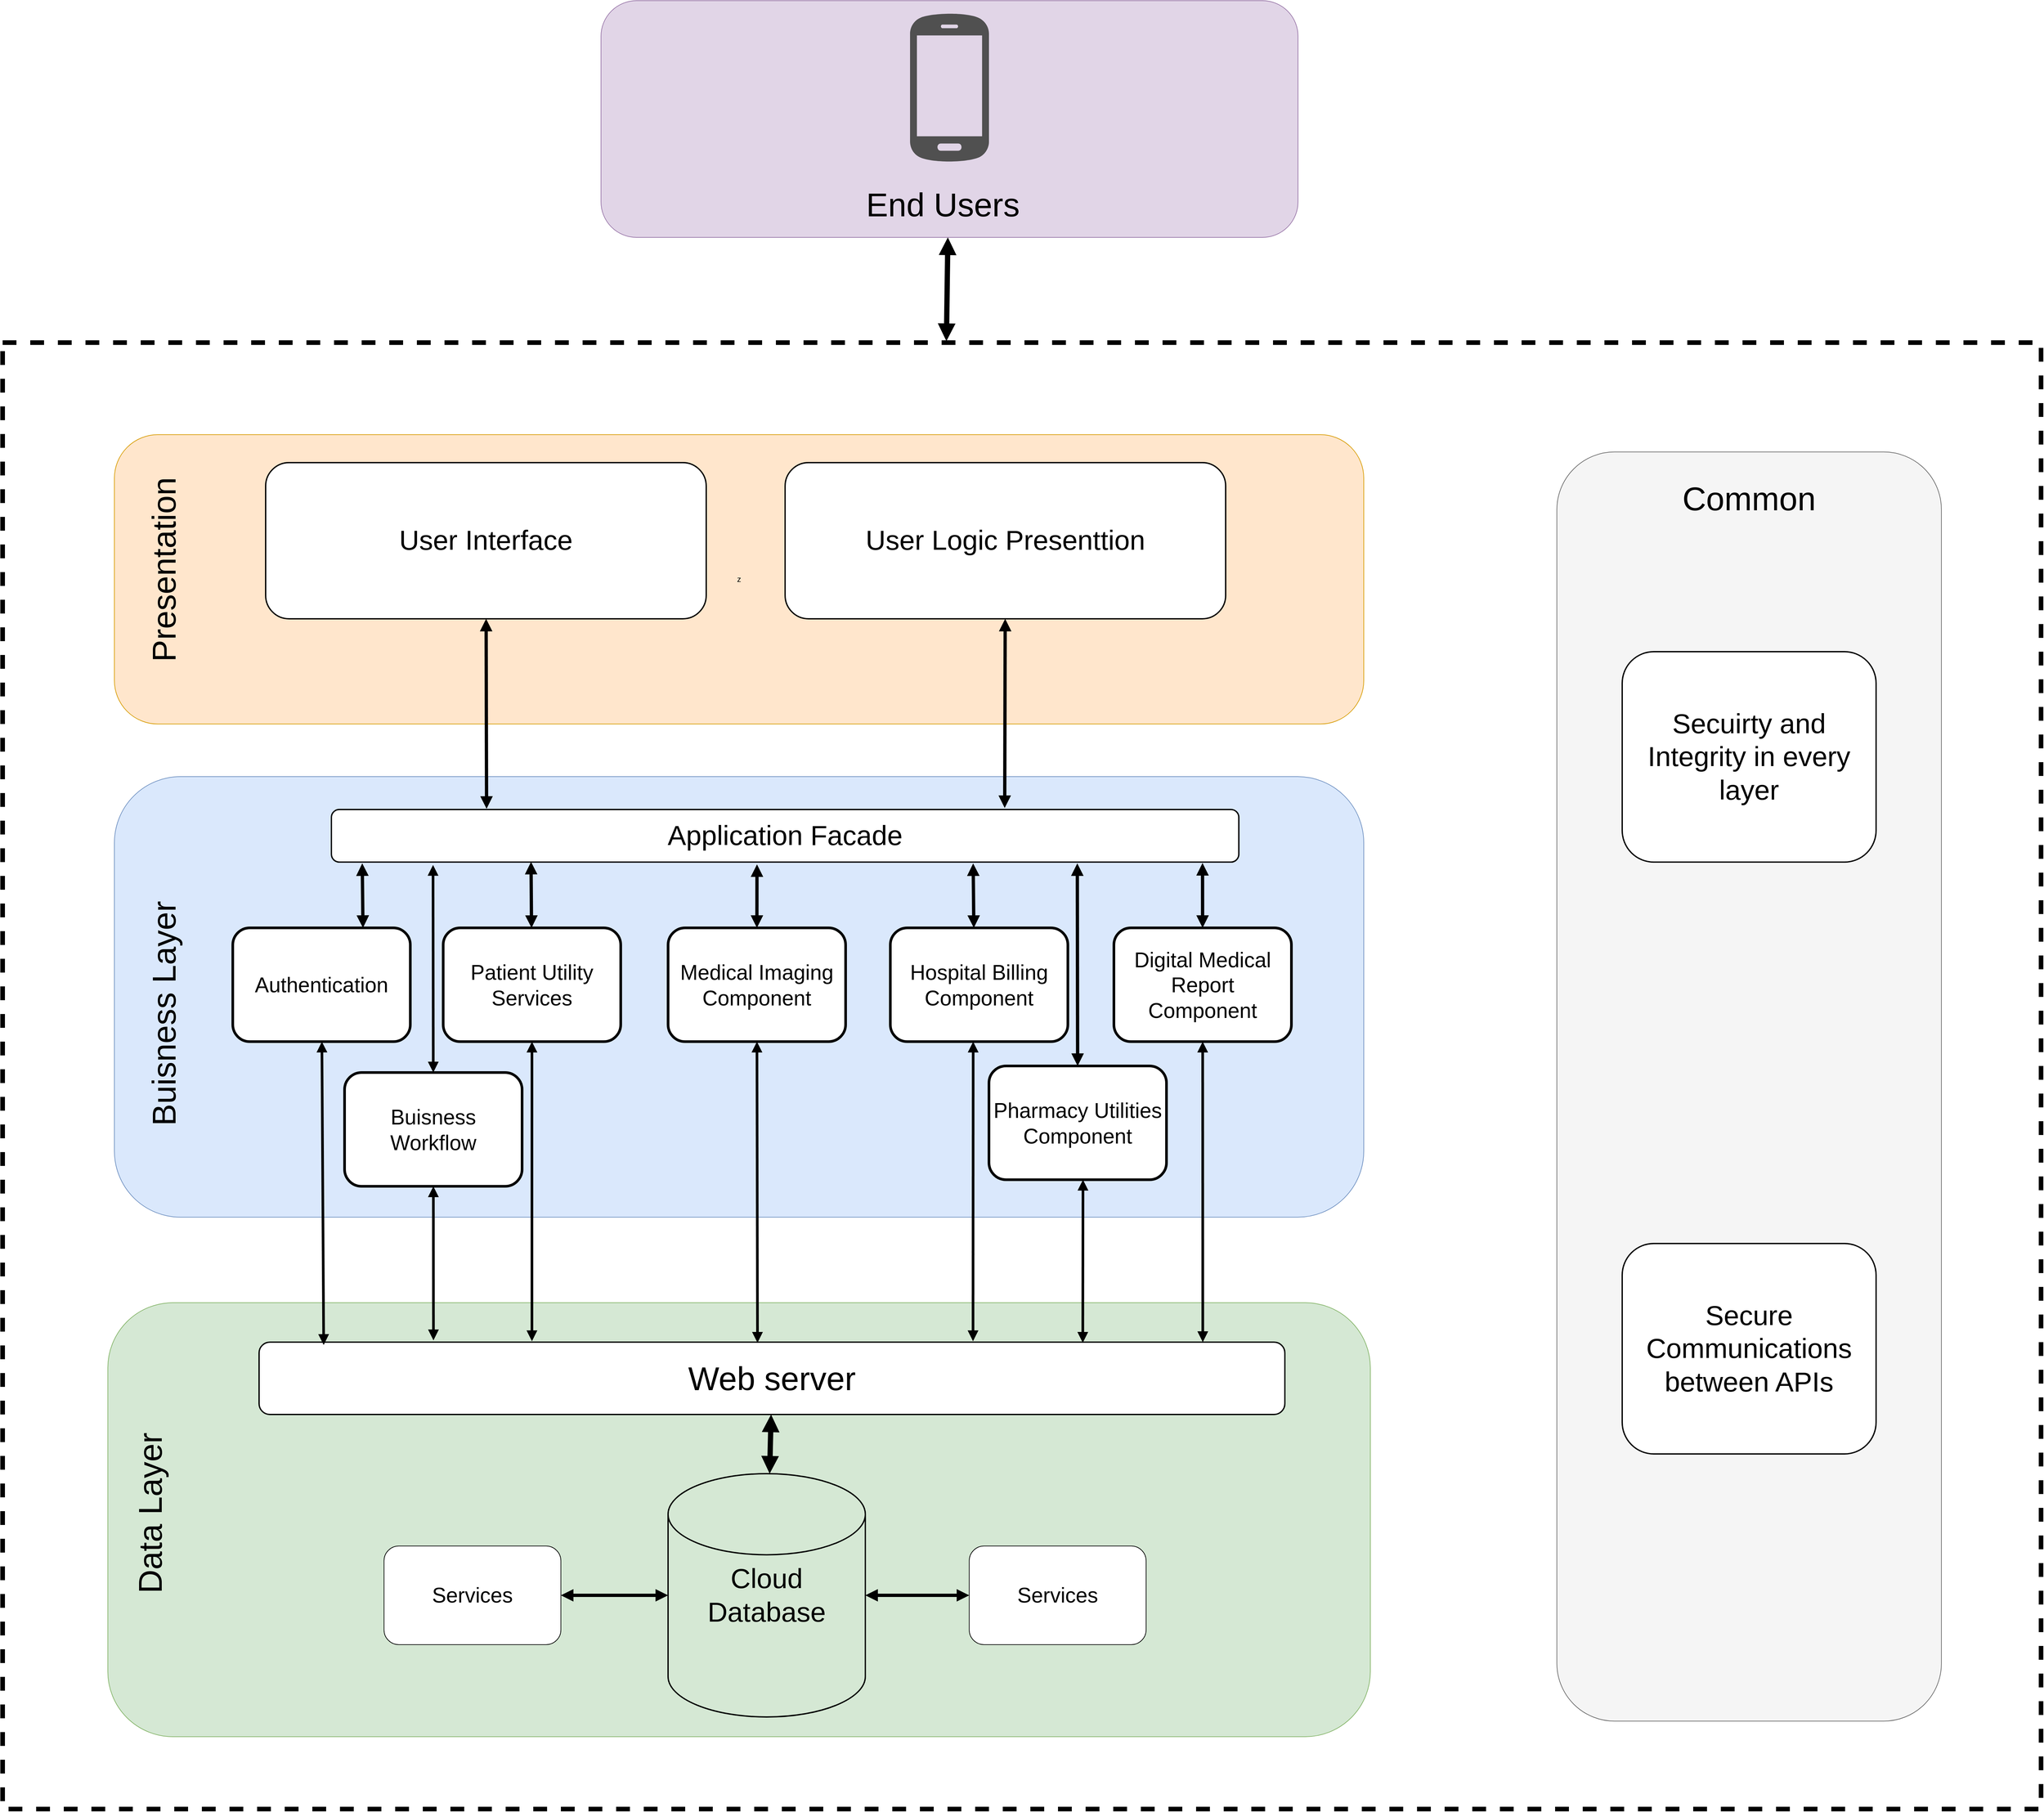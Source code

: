 <mxfile version="14.6.9" type="github">
  <diagram id="Ht1M8jgEwFfnCIfOTk4-" name="Page-1">
    <mxGraphModel dx="6857" dy="3923" grid="1" gridSize="10" guides="1" tooltips="1" connect="1" arrows="1" fold="1" page="1" pageScale="1" pageWidth="1169" pageHeight="827" math="0" shadow="0">
      <root>
        <mxCell id="0" />
        <mxCell id="1" parent="0" />
        <mxCell id="7ZSl48AHXB3JZgz-vE2U-16" value="" style="rounded=0;whiteSpace=wrap;html=1;fillColor=none;dashed=1;glass=0;sketch=0;shadow=0;strokeWidth=7;" parent="1" vertex="1">
          <mxGeometry x="-1120" y="-140" width="3100" height="2230" as="geometry" />
        </mxCell>
        <mxCell id="7ZSl48AHXB3JZgz-vE2U-1" value="z" style="rounded=1;whiteSpace=wrap;html=1;fillColor=#ffe6cc;strokeColor=#d79b00;" parent="1" vertex="1">
          <mxGeometry x="-950" width="1900" height="440" as="geometry" />
        </mxCell>
        <mxCell id="7ZSl48AHXB3JZgz-vE2U-2" value="" style="rounded=1;whiteSpace=wrap;html=1;fillColor=#d5e8d4;strokeColor=#82b366;" parent="1" vertex="1">
          <mxGeometry x="-960" y="1320" width="1920" height="660" as="geometry" />
        </mxCell>
        <mxCell id="7ZSl48AHXB3JZgz-vE2U-3" value="" style="rounded=1;whiteSpace=wrap;html=1;fillColor=#dae8fc;strokeColor=#6c8ebf;" parent="1" vertex="1">
          <mxGeometry x="-950" y="520" width="1900" height="670" as="geometry" />
        </mxCell>
        <mxCell id="7ZSl48AHXB3JZgz-vE2U-4" value="&lt;font style=&quot;font-size: 50px&quot;&gt;Presentation&lt;/font&gt;" style="text;html=1;strokeColor=none;fillColor=none;align=center;verticalAlign=middle;whiteSpace=wrap;rounded=0;rotation=-90;" parent="1" vertex="1">
          <mxGeometry x="-960" y="180" width="170" height="50" as="geometry" />
        </mxCell>
        <mxCell id="7ZSl48AHXB3JZgz-vE2U-7" value="&lt;font style=&quot;font-size: 50px&quot;&gt;Buisness&lt;/font&gt;&lt;font style=&quot;font-size: 50px&quot;&gt; Layer&lt;/font&gt;" style="text;html=1;strokeColor=none;fillColor=none;align=center;verticalAlign=middle;whiteSpace=wrap;rounded=0;rotation=-90;" parent="1" vertex="1">
          <mxGeometry x="-1060" y="855" width="370" height="50" as="geometry" />
        </mxCell>
        <mxCell id="7ZSl48AHXB3JZgz-vE2U-8" value="&lt;font style=&quot;font-size: 50px&quot;&gt;Data Layer&lt;/font&gt;" style="text;html=1;strokeColor=none;fillColor=none;align=center;verticalAlign=middle;whiteSpace=wrap;rounded=0;rotation=-90;" parent="1" vertex="1">
          <mxGeometry x="-1020" y="1617.5" width="247.5" height="45" as="geometry" />
        </mxCell>
        <mxCell id="7ZSl48AHXB3JZgz-vE2U-10" value="" style="rounded=1;whiteSpace=wrap;html=1;rotation=90;fillColor=#f5f5f5;strokeColor=#666666;fontColor=#333333;" parent="1" vertex="1">
          <mxGeometry x="571.09" y="698.91" width="1930" height="584.76" as="geometry" />
        </mxCell>
        <mxCell id="7ZSl48AHXB3JZgz-vE2U-11" value="&lt;div style=&quot;font-size: 50px&quot;&gt;&lt;font style=&quot;font-size: 50px&quot;&gt;Common&lt;/font&gt;&lt;/div&gt;&lt;div&gt;&lt;br&gt;&lt;/div&gt;" style="text;html=1;strokeColor=none;fillColor=none;align=center;verticalAlign=middle;whiteSpace=wrap;rounded=0;" parent="1" vertex="1">
          <mxGeometry x="1516.09" y="100" width="40" height="10" as="geometry" />
        </mxCell>
        <mxCell id="qnwyX0VqN3n5jnHMkfn6-25" style="edgeStyle=none;rounded=0;orthogonalLoop=1;jettySize=auto;html=1;startArrow=block;startFill=1;endArrow=block;endFill=1;targetPerimeterSpacing=0;strokeWidth=8;entryX=0.463;entryY=-0.001;entryDx=0;entryDy=0;entryPerimeter=0;" parent="1" source="7ZSl48AHXB3JZgz-vE2U-12" target="7ZSl48AHXB3JZgz-vE2U-16" edge="1">
          <mxGeometry relative="1" as="geometry">
            <mxPoint x="306" y="-140" as="targetPoint" />
          </mxGeometry>
        </mxCell>
        <mxCell id="7ZSl48AHXB3JZgz-vE2U-12" value="" style="rounded=1;whiteSpace=wrap;html=1;fillColor=#e1d5e7;strokeColor=#9673a6;" parent="1" vertex="1">
          <mxGeometry x="-210" y="-660" width="1060" height="360" as="geometry" />
        </mxCell>
        <mxCell id="7ZSl48AHXB3JZgz-vE2U-14" value="" style="pointerEvents=1;shadow=0;dashed=0;html=1;strokeColor=none;fillColor=#505050;labelPosition=center;verticalLabelPosition=bottom;verticalAlign=top;outlineConnect=0;align=center;shape=mxgraph.office.devices.cell_phone_android_proportional;" parent="1" vertex="1">
          <mxGeometry x="260" y="-643" width="120" height="230" as="geometry" />
        </mxCell>
        <mxCell id="7ZSl48AHXB3JZgz-vE2U-15" value="&lt;font style=&quot;font-size: 50px&quot;&gt;End Users&lt;/font&gt;" style="text;html=1;strokeColor=none;fillColor=none;align=center;verticalAlign=middle;whiteSpace=wrap;rounded=0;" parent="1" vertex="1">
          <mxGeometry x="139" y="-360" width="342" height="20" as="geometry" />
        </mxCell>
        <mxCell id="qnwyX0VqN3n5jnHMkfn6-26" style="edgeStyle=none;rounded=0;orthogonalLoop=1;jettySize=auto;html=1;startArrow=block;startFill=1;endArrow=block;endFill=1;targetPerimeterSpacing=0;strokeWidth=8;" parent="1" source="7ZSl48AHXB3JZgz-vE2U-21" target="7ZSl48AHXB3JZgz-vE2U-24" edge="1">
          <mxGeometry relative="1" as="geometry" />
        </mxCell>
        <mxCell id="u9nq_N97oNV82AxmUuFP-3" style="edgeStyle=orthogonalEdgeStyle;rounded=0;orthogonalLoop=1;jettySize=auto;html=1;startArrow=block;startFill=1;endArrow=block;endFill=1;strokeWidth=5;" edge="1" parent="1" source="7ZSl48AHXB3JZgz-vE2U-21" target="u9nq_N97oNV82AxmUuFP-1">
          <mxGeometry relative="1" as="geometry" />
        </mxCell>
        <mxCell id="u9nq_N97oNV82AxmUuFP-4" style="edgeStyle=orthogonalEdgeStyle;rounded=0;orthogonalLoop=1;jettySize=auto;html=1;startArrow=block;startFill=1;endArrow=block;endFill=1;strokeWidth=5;" edge="1" parent="1" source="7ZSl48AHXB3JZgz-vE2U-21" target="u9nq_N97oNV82AxmUuFP-2">
          <mxGeometry relative="1" as="geometry" />
        </mxCell>
        <mxCell id="7ZSl48AHXB3JZgz-vE2U-21" value="&lt;font style=&quot;font-size: 42px&quot;&gt;Cloud Database&lt;/font&gt;" style="strokeWidth=2;html=1;shape=mxgraph.flowchart.database;whiteSpace=wrap;rounded=0;shadow=0;glass=0;sketch=0;fillColor=none;" parent="1" vertex="1">
          <mxGeometry x="-108" y="1580" width="300" height="370" as="geometry" />
        </mxCell>
        <mxCell id="7ZSl48AHXB3JZgz-vE2U-24" value="&lt;div&gt;&lt;font style=&quot;font-size: 50px&quot;&gt;Web server&lt;/font&gt;&lt;/div&gt;" style="rounded=1;whiteSpace=wrap;html=1;shadow=0;glass=0;sketch=0;strokeWidth=2;" parent="1" vertex="1">
          <mxGeometry x="-730" y="1380" width="1560" height="110" as="geometry" />
        </mxCell>
        <mxCell id="qnwyX0VqN3n5jnHMkfn6-20" style="edgeStyle=none;rounded=0;orthogonalLoop=1;jettySize=auto;html=1;entryX=0.22;entryY=0.995;entryDx=0;entryDy=0;entryPerimeter=0;startArrow=block;startFill=1;endArrow=block;endFill=1;targetPerimeterSpacing=0;strokeWidth=5;" parent="1" source="qnwyX0VqN3n5jnHMkfn6-1" target="qnwyX0VqN3n5jnHMkfn6-12" edge="1">
          <mxGeometry relative="1" as="geometry" />
        </mxCell>
        <mxCell id="qnwyX0VqN3n5jnHMkfn6-34" style="edgeStyle=none;rounded=0;orthogonalLoop=1;jettySize=auto;html=1;entryX=0.266;entryY=-0.013;entryDx=0;entryDy=0;entryPerimeter=0;startArrow=block;startFill=1;endArrow=block;endFill=1;targetPerimeterSpacing=0;strokeWidth=4;" parent="1" source="qnwyX0VqN3n5jnHMkfn6-1" target="7ZSl48AHXB3JZgz-vE2U-24" edge="1">
          <mxGeometry relative="1" as="geometry" />
        </mxCell>
        <mxCell id="qnwyX0VqN3n5jnHMkfn6-1" value="&lt;font style=&quot;font-size: 32px&quot;&gt;Patient Utility Services&lt;/font&gt;" style="rounded=1;whiteSpace=wrap;html=1;shadow=0;glass=0;sketch=0;strokeWidth=4;" parent="1" vertex="1">
          <mxGeometry x="-450" y="750" width="270" height="173" as="geometry" />
        </mxCell>
        <mxCell id="qnwyX0VqN3n5jnHMkfn6-21" style="edgeStyle=none;rounded=0;orthogonalLoop=1;jettySize=auto;html=1;entryX=0.469;entryY=1.043;entryDx=0;entryDy=0;entryPerimeter=0;startArrow=block;startFill=1;endArrow=block;endFill=1;targetPerimeterSpacing=0;strokeWidth=5;" parent="1" source="qnwyX0VqN3n5jnHMkfn6-2" target="qnwyX0VqN3n5jnHMkfn6-12" edge="1">
          <mxGeometry relative="1" as="geometry" />
        </mxCell>
        <mxCell id="qnwyX0VqN3n5jnHMkfn6-35" style="edgeStyle=none;rounded=0;orthogonalLoop=1;jettySize=auto;html=1;startArrow=block;startFill=1;endArrow=block;endFill=1;targetPerimeterSpacing=0;strokeWidth=4;" parent="1" source="qnwyX0VqN3n5jnHMkfn6-2" edge="1">
          <mxGeometry relative="1" as="geometry">
            <mxPoint x="28" y="1381" as="targetPoint" />
          </mxGeometry>
        </mxCell>
        <mxCell id="qnwyX0VqN3n5jnHMkfn6-2" value="&lt;div style=&quot;font-size: 32px&quot;&gt;&lt;font style=&quot;font-size: 32px&quot;&gt;Medical Imaging Component&lt;/font&gt;&lt;/div&gt;" style="rounded=1;whiteSpace=wrap;html=1;shadow=0;glass=0;sketch=0;strokeWidth=4;" parent="1" vertex="1">
          <mxGeometry x="-108" y="750" width="270" height="173" as="geometry" />
        </mxCell>
        <mxCell id="qnwyX0VqN3n5jnHMkfn6-22" style="edgeStyle=none;rounded=0;orthogonalLoop=1;jettySize=auto;html=1;startArrow=block;startFill=1;endArrow=block;endFill=1;targetPerimeterSpacing=0;strokeWidth=5;" parent="1" edge="1">
          <mxGeometry relative="1" as="geometry">
            <mxPoint x="357" y="750" as="sourcePoint" />
            <mxPoint x="356" y="652" as="targetPoint" />
          </mxGeometry>
        </mxCell>
        <mxCell id="qnwyX0VqN3n5jnHMkfn6-36" style="edgeStyle=none;rounded=0;orthogonalLoop=1;jettySize=auto;html=1;entryX=0.696;entryY=-0.013;entryDx=0;entryDy=0;entryPerimeter=0;startArrow=block;startFill=1;endArrow=block;endFill=1;targetPerimeterSpacing=0;strokeWidth=4;" parent="1" target="7ZSl48AHXB3JZgz-vE2U-24" edge="1">
          <mxGeometry relative="1" as="geometry">
            <mxPoint x="356" y="923" as="sourcePoint" />
          </mxGeometry>
        </mxCell>
        <mxCell id="qnwyX0VqN3n5jnHMkfn6-3" value="&lt;div style=&quot;font-size: 32px&quot;&gt;&lt;font style=&quot;font-size: 32px&quot;&gt;Hospital Billing Component&lt;/font&gt;&lt;/div&gt;" style="rounded=1;whiteSpace=wrap;html=1;shadow=0;glass=0;sketch=0;strokeWidth=4;" parent="1" vertex="1">
          <mxGeometry x="230" y="750" width="270" height="173" as="geometry" />
        </mxCell>
        <mxCell id="qnwyX0VqN3n5jnHMkfn6-24" style="edgeStyle=none;rounded=0;orthogonalLoop=1;jettySize=auto;html=1;entryX=0.96;entryY=1.017;entryDx=0;entryDy=0;entryPerimeter=0;startArrow=block;startFill=1;endArrow=block;endFill=1;targetPerimeterSpacing=0;strokeWidth=5;" parent="1" source="qnwyX0VqN3n5jnHMkfn6-4" target="qnwyX0VqN3n5jnHMkfn6-12" edge="1">
          <mxGeometry relative="1" as="geometry" />
        </mxCell>
        <mxCell id="qnwyX0VqN3n5jnHMkfn6-38" style="edgeStyle=none;rounded=0;orthogonalLoop=1;jettySize=auto;html=1;entryX=0.92;entryY=0;entryDx=0;entryDy=0;entryPerimeter=0;startArrow=block;startFill=1;endArrow=block;endFill=1;targetPerimeterSpacing=0;strokeWidth=4;" parent="1" source="qnwyX0VqN3n5jnHMkfn6-4" target="7ZSl48AHXB3JZgz-vE2U-24" edge="1">
          <mxGeometry relative="1" as="geometry" />
        </mxCell>
        <mxCell id="qnwyX0VqN3n5jnHMkfn6-4" value="&lt;font style=&quot;font-size: 32px&quot;&gt;Digital Medical Report Component&lt;/font&gt;" style="rounded=1;whiteSpace=wrap;html=1;shadow=0;glass=0;sketch=0;strokeWidth=4;" parent="1" vertex="1">
          <mxGeometry x="570" y="750" width="270" height="173" as="geometry" />
        </mxCell>
        <mxCell id="qnwyX0VqN3n5jnHMkfn6-19" style="edgeStyle=none;rounded=0;orthogonalLoop=1;jettySize=auto;html=1;entryX=0.034;entryY=1.024;entryDx=0;entryDy=0;entryPerimeter=0;startArrow=block;startFill=1;endArrow=block;endFill=1;targetPerimeterSpacing=0;strokeWidth=5;" parent="1" target="qnwyX0VqN3n5jnHMkfn6-12" edge="1">
          <mxGeometry relative="1" as="geometry">
            <mxPoint x="-572" y="750" as="sourcePoint" />
          </mxGeometry>
        </mxCell>
        <mxCell id="qnwyX0VqN3n5jnHMkfn6-32" style="edgeStyle=none;rounded=0;orthogonalLoop=1;jettySize=auto;html=1;entryX=0.063;entryY=0.039;entryDx=0;entryDy=0;entryPerimeter=0;startArrow=block;startFill=1;endArrow=block;endFill=1;targetPerimeterSpacing=0;strokeWidth=4;" parent="1" source="qnwyX0VqN3n5jnHMkfn6-5" target="7ZSl48AHXB3JZgz-vE2U-24" edge="1">
          <mxGeometry relative="1" as="geometry" />
        </mxCell>
        <mxCell id="qnwyX0VqN3n5jnHMkfn6-5" value="&lt;font style=&quot;font-size: 32px&quot;&gt;Authentication&lt;/font&gt;" style="rounded=1;whiteSpace=wrap;html=1;shadow=0;glass=0;sketch=0;strokeWidth=4;" parent="1" vertex="1">
          <mxGeometry x="-770" y="750" width="270" height="173" as="geometry" />
        </mxCell>
        <mxCell id="qnwyX0VqN3n5jnHMkfn6-33" style="edgeStyle=none;rounded=0;orthogonalLoop=1;jettySize=auto;html=1;entryX=0.17;entryY=-0.025;entryDx=0;entryDy=0;entryPerimeter=0;startArrow=block;startFill=1;endArrow=block;endFill=1;targetPerimeterSpacing=0;strokeWidth=4;" parent="1" source="qnwyX0VqN3n5jnHMkfn6-6" target="7ZSl48AHXB3JZgz-vE2U-24" edge="1">
          <mxGeometry relative="1" as="geometry" />
        </mxCell>
        <mxCell id="qnwyX0VqN3n5jnHMkfn6-39" style="edgeStyle=none;rounded=0;orthogonalLoop=1;jettySize=auto;html=1;entryX=0.112;entryY=1.054;entryDx=0;entryDy=0;entryPerimeter=0;startArrow=block;startFill=1;endArrow=block;endFill=1;targetPerimeterSpacing=0;strokeWidth=4;" parent="1" source="qnwyX0VqN3n5jnHMkfn6-6" target="qnwyX0VqN3n5jnHMkfn6-12" edge="1">
          <mxGeometry relative="1" as="geometry" />
        </mxCell>
        <mxCell id="qnwyX0VqN3n5jnHMkfn6-6" value="&lt;font style=&quot;font-size: 32px&quot;&gt;Buisness Workflow&lt;/font&gt;" style="rounded=1;whiteSpace=wrap;html=1;shadow=0;glass=0;sketch=0;strokeWidth=4;" parent="1" vertex="1">
          <mxGeometry x="-600" y="970" width="270" height="173" as="geometry" />
        </mxCell>
        <mxCell id="qnwyX0VqN3n5jnHMkfn6-23" style="edgeStyle=none;rounded=0;orthogonalLoop=1;jettySize=auto;html=1;entryX=0.822;entryY=1.024;entryDx=0;entryDy=0;entryPerimeter=0;startArrow=block;startFill=1;endArrow=block;endFill=1;targetPerimeterSpacing=0;strokeWidth=5;" parent="1" source="qnwyX0VqN3n5jnHMkfn6-7" target="qnwyX0VqN3n5jnHMkfn6-12" edge="1">
          <mxGeometry relative="1" as="geometry" />
        </mxCell>
        <mxCell id="qnwyX0VqN3n5jnHMkfn6-37" style="edgeStyle=none;rounded=0;orthogonalLoop=1;jettySize=auto;html=1;entryX=0.803;entryY=0.009;entryDx=0;entryDy=0;entryPerimeter=0;startArrow=block;startFill=1;endArrow=block;endFill=1;targetPerimeterSpacing=0;strokeWidth=4;" parent="1" target="7ZSl48AHXB3JZgz-vE2U-24" edge="1">
          <mxGeometry relative="1" as="geometry">
            <mxPoint x="523" y="1133" as="sourcePoint" />
          </mxGeometry>
        </mxCell>
        <mxCell id="qnwyX0VqN3n5jnHMkfn6-7" value="&lt;div style=&quot;font-size: 32px&quot;&gt;&lt;font style=&quot;font-size: 32px&quot;&gt;Pharmacy Utilities Component&lt;/font&gt;&lt;/div&gt;" style="rounded=1;whiteSpace=wrap;html=1;shadow=0;glass=0;sketch=0;strokeWidth=4;" parent="1" vertex="1">
          <mxGeometry x="380" y="960" width="270" height="173" as="geometry" />
        </mxCell>
        <mxCell id="qnwyX0VqN3n5jnHMkfn6-17" style="rounded=0;orthogonalLoop=1;jettySize=auto;html=1;entryX=0.171;entryY=-0.014;entryDx=0;entryDy=0;entryPerimeter=0;strokeWidth=5;endArrow=block;endFill=1;targetPerimeterSpacing=0;startArrow=block;startFill=1;" parent="1" source="qnwyX0VqN3n5jnHMkfn6-9" target="qnwyX0VqN3n5jnHMkfn6-12" edge="1">
          <mxGeometry relative="1" as="geometry" />
        </mxCell>
        <mxCell id="qnwyX0VqN3n5jnHMkfn6-9" value="&lt;font style=&quot;font-size: 42px&quot;&gt;User Interface&lt;/font&gt;" style="rounded=1;whiteSpace=wrap;html=1;shadow=0;glass=0;sketch=0;strokeWidth=2;" parent="1" vertex="1">
          <mxGeometry x="-720" y="42.5" width="670" height="237.5" as="geometry" />
        </mxCell>
        <mxCell id="qnwyX0VqN3n5jnHMkfn6-18" style="edgeStyle=none;rounded=0;orthogonalLoop=1;jettySize=auto;html=1;startArrow=block;startFill=1;endArrow=block;endFill=1;targetPerimeterSpacing=0;strokeWidth=5;entryX=0.742;entryY=-0.029;entryDx=0;entryDy=0;entryPerimeter=0;" parent="1" source="qnwyX0VqN3n5jnHMkfn6-10" target="qnwyX0VqN3n5jnHMkfn6-12" edge="1">
          <mxGeometry relative="1" as="geometry">
            <mxPoint x="410" y="568" as="targetPoint" />
          </mxGeometry>
        </mxCell>
        <mxCell id="qnwyX0VqN3n5jnHMkfn6-10" value="&lt;font style=&quot;font-size: 42px&quot;&gt;User Logic Presenttion&lt;/font&gt;" style="rounded=1;whiteSpace=wrap;html=1;shadow=0;glass=0;sketch=0;strokeWidth=2;" parent="1" vertex="1">
          <mxGeometry x="70" y="42.5" width="670" height="237.5" as="geometry" />
        </mxCell>
        <mxCell id="qnwyX0VqN3n5jnHMkfn6-12" value="&lt;div style=&quot;font-size: 42px&quot;&gt;&lt;font style=&quot;font-size: 42px&quot;&gt;Application Facade&lt;/font&gt;&lt;/div&gt;" style="rounded=1;whiteSpace=wrap;html=1;shadow=0;glass=0;sketch=0;strokeWidth=2;" parent="1" vertex="1">
          <mxGeometry x="-620" y="570" width="1380" height="80" as="geometry" />
        </mxCell>
        <mxCell id="qnwyX0VqN3n5jnHMkfn6-13" value="&lt;font style=&quot;font-size: 42px&quot;&gt;Secuirty and Integrity in every layer&lt;/font&gt;" style="rounded=1;whiteSpace=wrap;html=1;shadow=0;glass=0;sketch=0;strokeWidth=2;" parent="1" vertex="1">
          <mxGeometry x="1343.04" y="330" width="386.09" height="320" as="geometry" />
        </mxCell>
        <mxCell id="qnwyX0VqN3n5jnHMkfn6-14" value="&lt;div&gt;&lt;font style=&quot;font-size: 42px&quot;&gt;Secure Communications between APIs&lt;br&gt;&lt;/font&gt;&lt;/div&gt;" style="rounded=1;whiteSpace=wrap;html=1;shadow=0;glass=0;sketch=0;strokeWidth=2;" parent="1" vertex="1">
          <mxGeometry x="1343.04" y="1230" width="386.09" height="320" as="geometry" />
        </mxCell>
        <mxCell id="u9nq_N97oNV82AxmUuFP-1" value="&lt;font style=&quot;font-size: 32px&quot;&gt;Services&lt;/font&gt;" style="rounded=1;whiteSpace=wrap;html=1;" vertex="1" parent="1">
          <mxGeometry x="350" y="1690" width="269" height="150" as="geometry" />
        </mxCell>
        <mxCell id="u9nq_N97oNV82AxmUuFP-2" value="&lt;font style=&quot;font-size: 32px&quot;&gt;Services&lt;/font&gt;" style="rounded=1;whiteSpace=wrap;html=1;" vertex="1" parent="1">
          <mxGeometry x="-540" y="1690" width="269" height="150" as="geometry" />
        </mxCell>
      </root>
    </mxGraphModel>
  </diagram>
</mxfile>
